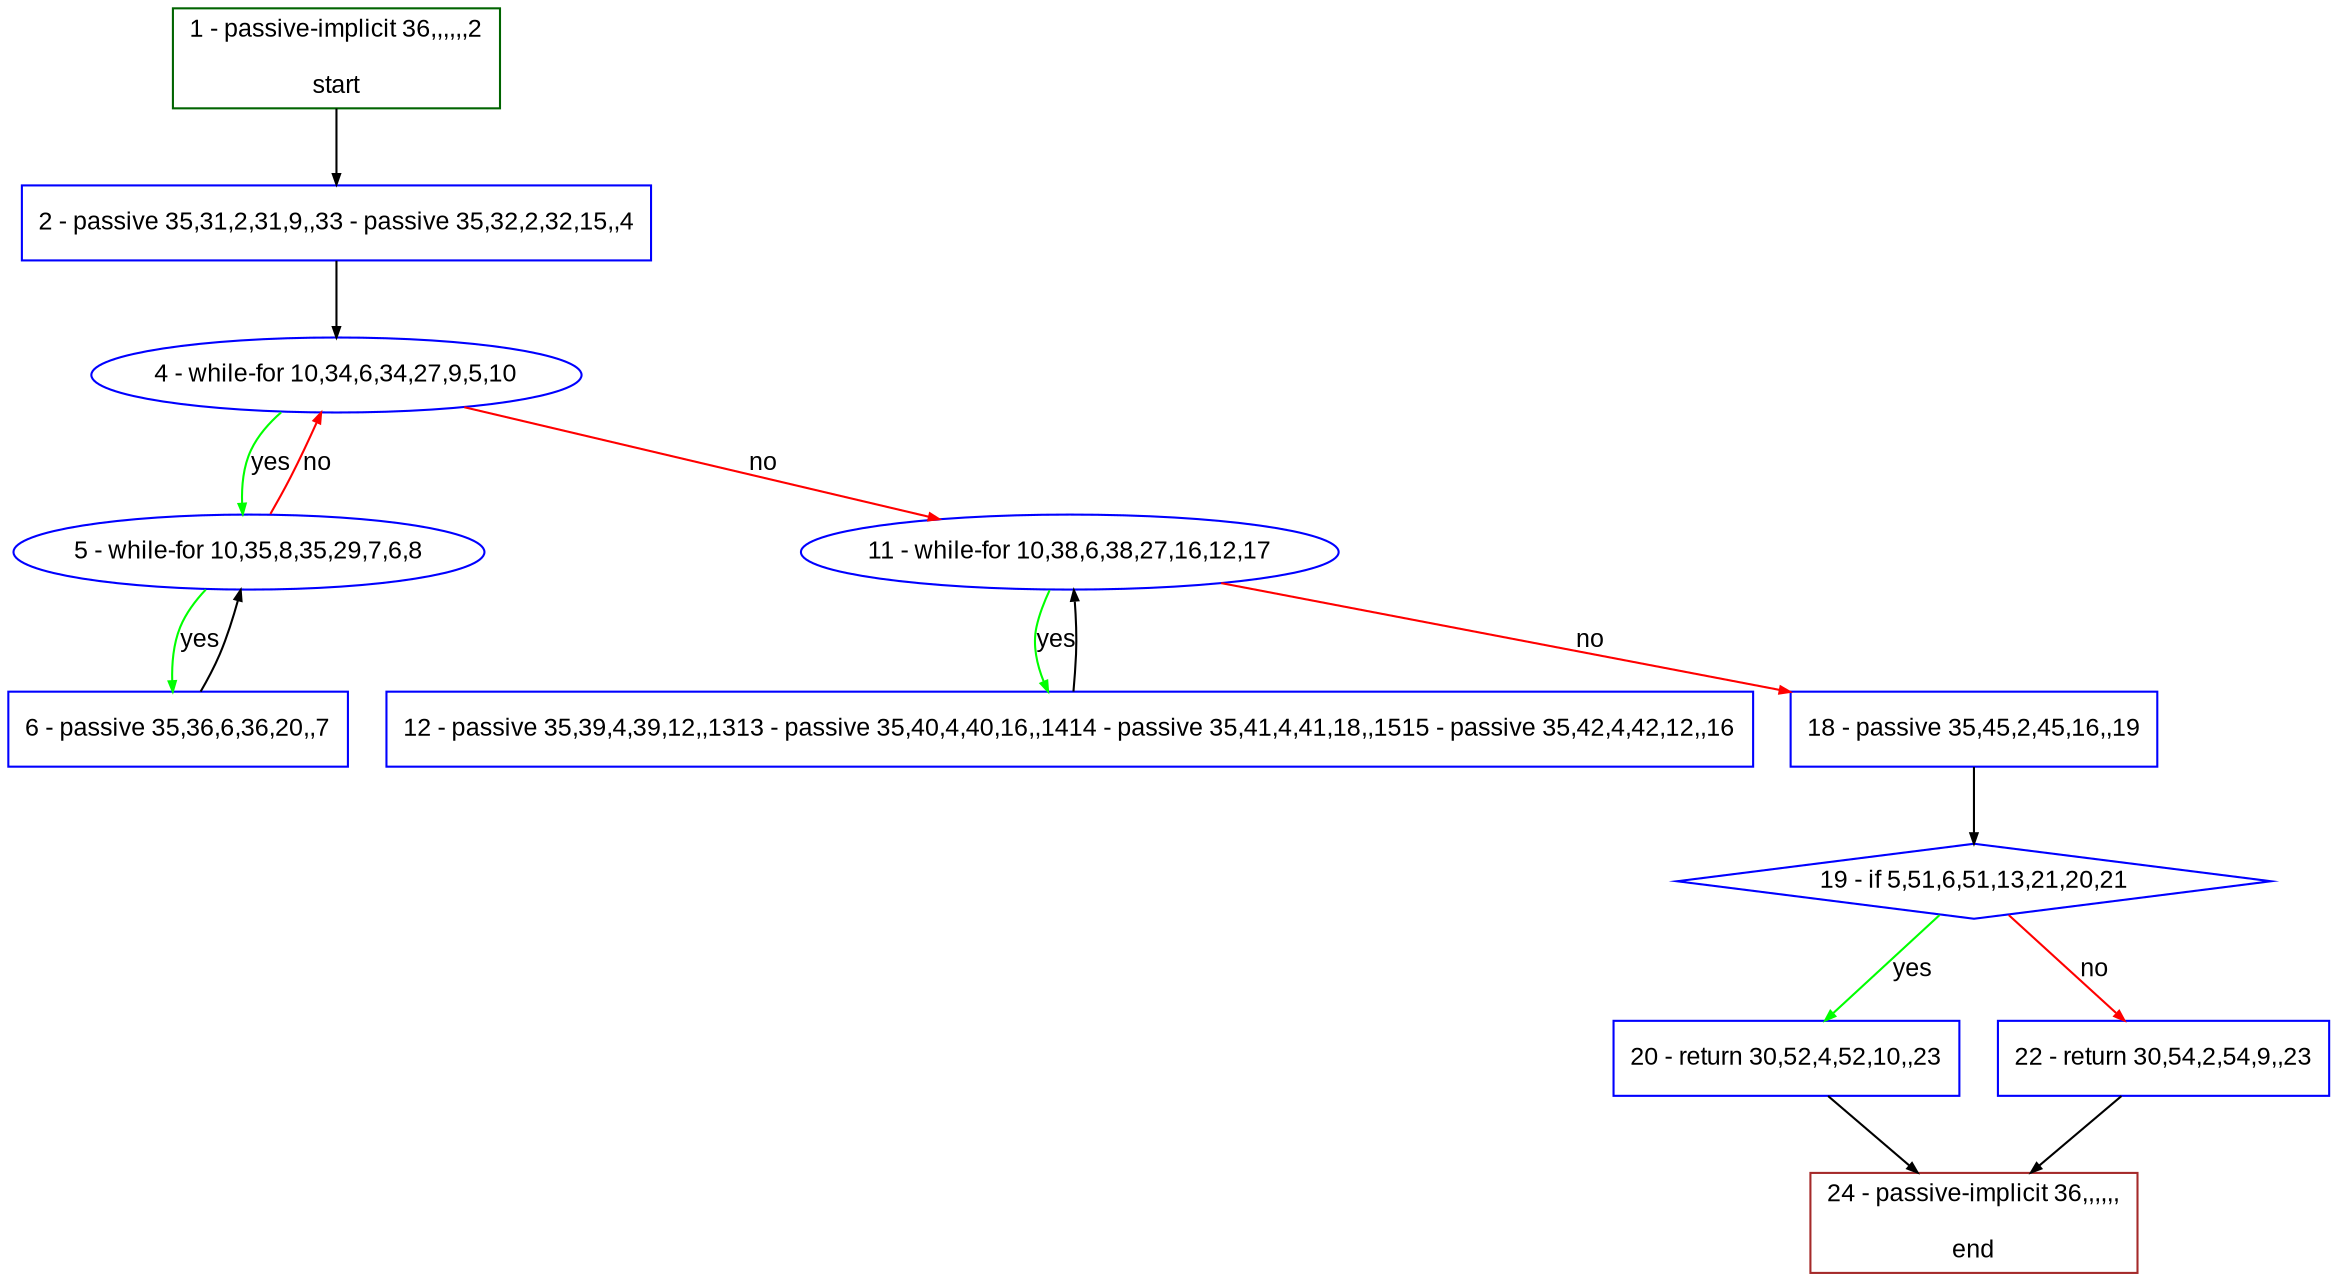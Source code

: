 digraph "" {
  graph [bgcolor="white", fillcolor="#FFFFCC", pack="true", packmode="clust", fontname="Arial", label="", fontsize="12", compound="true", style="rounded,filled"];
  node [node_initialized="no", fillcolor="white", fontname="Arial", label="", color="grey", fontsize="12", fixedsize="false", compound="true", shape="rectangle", style="filled"];
  edge [arrowtail="none", lhead="", fontcolor="black", fontname="Arial", label="", color="black", fontsize="12", arrowhead="normal", arrowsize="0.5", compound="true", ltail="", dir="forward"];
  __N1 [fillcolor="#ffffff", label="2 - passive 35,31,2,31,9,,33 - passive 35,32,2,32,15,,4", color="#0000ff", shape="box", style="filled"];
  __N2 [fillcolor="#ffffff", label="1 - passive-implicit 36,,,,,,2\n\nstart", color="#006400", shape="box", style="filled"];
  __N3 [fillcolor="#ffffff", label="4 - while-for 10,34,6,34,27,9,5,10", color="#0000ff", shape="oval", style="filled"];
  __N4 [fillcolor="#ffffff", label="5 - while-for 10,35,8,35,29,7,6,8", color="#0000ff", shape="oval", style="filled"];
  __N5 [fillcolor="#ffffff", label="11 - while-for 10,38,6,38,27,16,12,17", color="#0000ff", shape="oval", style="filled"];
  __N6 [fillcolor="#ffffff", label="6 - passive 35,36,6,36,20,,7", color="#0000ff", shape="box", style="filled"];
  __N7 [fillcolor="#ffffff", label="12 - passive 35,39,4,39,12,,1313 - passive 35,40,4,40,16,,1414 - passive 35,41,4,41,18,,1515 - passive 35,42,4,42,12,,16", color="#0000ff", shape="box", style="filled"];
  __N8 [fillcolor="#ffffff", label="18 - passive 35,45,2,45,16,,19", color="#0000ff", shape="box", style="filled"];
  __N9 [fillcolor="#ffffff", label="19 - if 5,51,6,51,13,21,20,21", color="#0000ff", shape="diamond", style="filled"];
  __N10 [fillcolor="#ffffff", label="20 - return 30,52,4,52,10,,23", color="#0000ff", shape="box", style="filled"];
  __N11 [fillcolor="#ffffff", label="22 - return 30,54,2,54,9,,23", color="#0000ff", shape="box", style="filled"];
  __N12 [fillcolor="#ffffff", label="24 - passive-implicit 36,,,,,,\n\nend", color="#a52a2a", shape="box", style="filled"];
  __N2 -> __N1 [arrowtail="none", color="#000000", label="", arrowhead="normal", dir="forward"];
  __N1 -> __N3 [arrowtail="none", color="#000000", label="", arrowhead="normal", dir="forward"];
  __N3 -> __N4 [arrowtail="none", color="#00ff00", label="yes", arrowhead="normal", dir="forward"];
  __N4 -> __N3 [arrowtail="none", color="#ff0000", label="no", arrowhead="normal", dir="forward"];
  __N3 -> __N5 [arrowtail="none", color="#ff0000", label="no", arrowhead="normal", dir="forward"];
  __N4 -> __N6 [arrowtail="none", color="#00ff00", label="yes", arrowhead="normal", dir="forward"];
  __N6 -> __N4 [arrowtail="none", color="#000000", label="", arrowhead="normal", dir="forward"];
  __N5 -> __N7 [arrowtail="none", color="#00ff00", label="yes", arrowhead="normal", dir="forward"];
  __N7 -> __N5 [arrowtail="none", color="#000000", label="", arrowhead="normal", dir="forward"];
  __N5 -> __N8 [arrowtail="none", color="#ff0000", label="no", arrowhead="normal", dir="forward"];
  __N8 -> __N9 [arrowtail="none", color="#000000", label="", arrowhead="normal", dir="forward"];
  __N9 -> __N10 [arrowtail="none", color="#00ff00", label="yes", arrowhead="normal", dir="forward"];
  __N9 -> __N11 [arrowtail="none", color="#ff0000", label="no", arrowhead="normal", dir="forward"];
  __N10 -> __N12 [arrowtail="none", color="#000000", label="", arrowhead="normal", dir="forward"];
  __N11 -> __N12 [arrowtail="none", color="#000000", label="", arrowhead="normal", dir="forward"];
}
